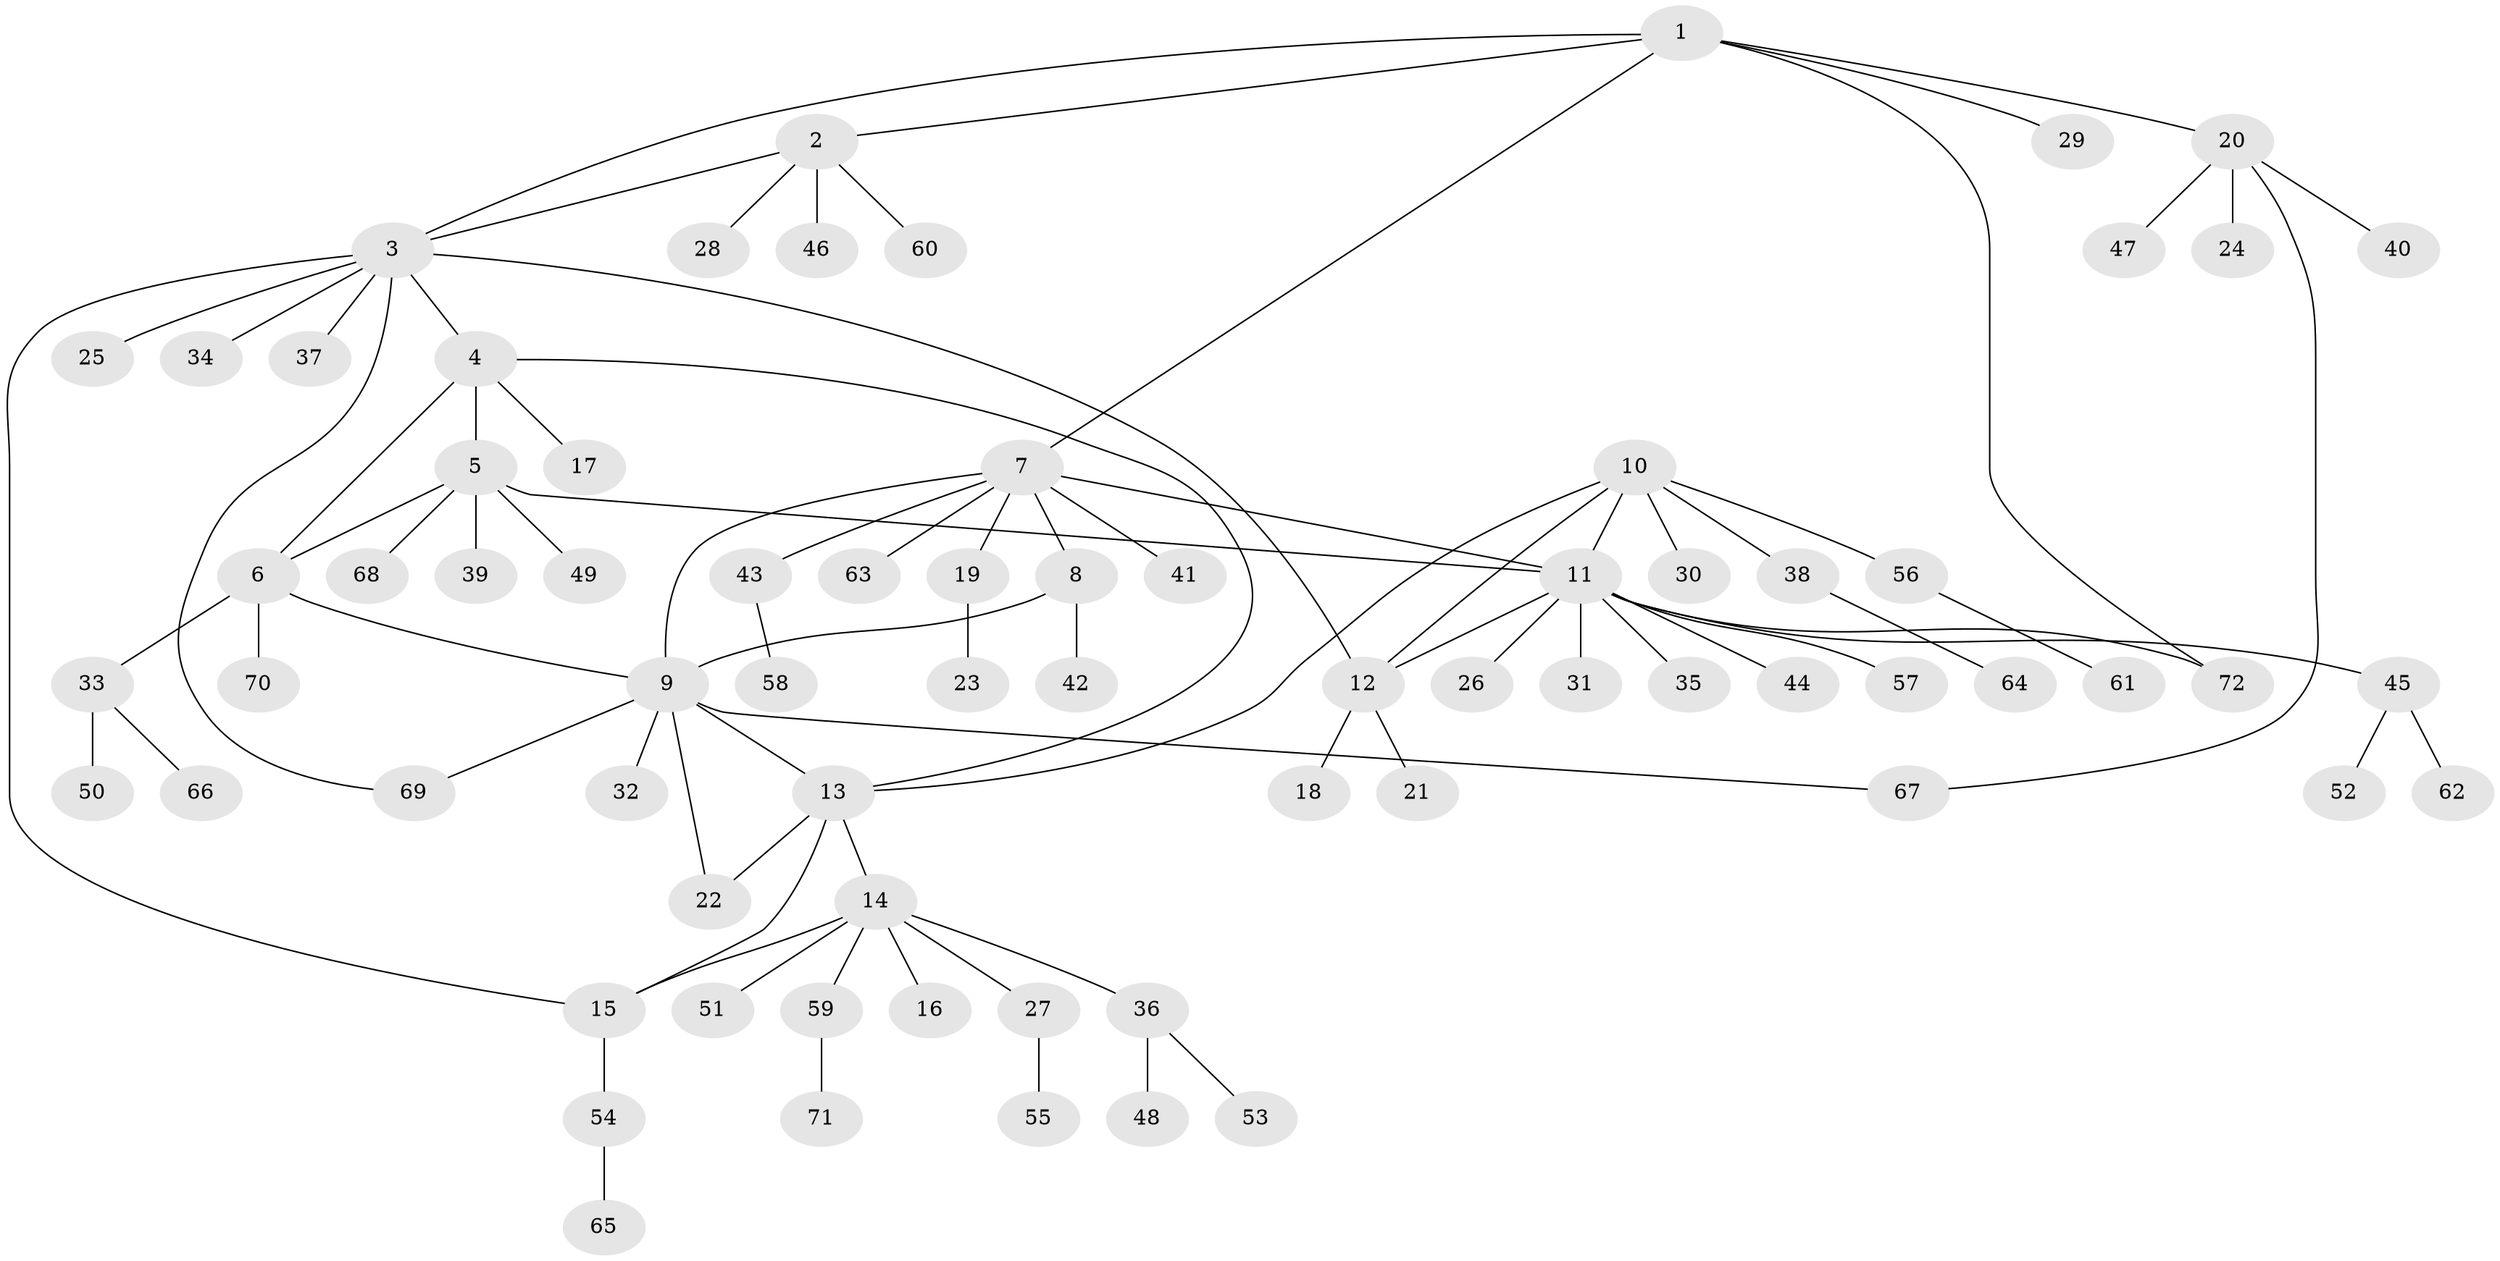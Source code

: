 // coarse degree distribution, {5: 0.08333333333333333, 1: 0.8055555555555556, 4: 0.027777777777777776, 11: 0.027777777777777776, 7: 0.027777777777777776, 8: 0.027777777777777776}
// Generated by graph-tools (version 1.1) at 2025/57/03/04/25 21:57:44]
// undirected, 72 vertices, 86 edges
graph export_dot {
graph [start="1"]
  node [color=gray90,style=filled];
  1;
  2;
  3;
  4;
  5;
  6;
  7;
  8;
  9;
  10;
  11;
  12;
  13;
  14;
  15;
  16;
  17;
  18;
  19;
  20;
  21;
  22;
  23;
  24;
  25;
  26;
  27;
  28;
  29;
  30;
  31;
  32;
  33;
  34;
  35;
  36;
  37;
  38;
  39;
  40;
  41;
  42;
  43;
  44;
  45;
  46;
  47;
  48;
  49;
  50;
  51;
  52;
  53;
  54;
  55;
  56;
  57;
  58;
  59;
  60;
  61;
  62;
  63;
  64;
  65;
  66;
  67;
  68;
  69;
  70;
  71;
  72;
  1 -- 2;
  1 -- 3;
  1 -- 7;
  1 -- 20;
  1 -- 29;
  1 -- 72;
  2 -- 3;
  2 -- 28;
  2 -- 46;
  2 -- 60;
  3 -- 4;
  3 -- 12;
  3 -- 15;
  3 -- 25;
  3 -- 34;
  3 -- 37;
  3 -- 69;
  4 -- 5;
  4 -- 6;
  4 -- 13;
  4 -- 17;
  5 -- 6;
  5 -- 11;
  5 -- 39;
  5 -- 49;
  5 -- 68;
  6 -- 9;
  6 -- 33;
  6 -- 70;
  7 -- 8;
  7 -- 9;
  7 -- 11;
  7 -- 19;
  7 -- 41;
  7 -- 43;
  7 -- 63;
  8 -- 9;
  8 -- 42;
  9 -- 13;
  9 -- 22;
  9 -- 32;
  9 -- 67;
  9 -- 69;
  10 -- 11;
  10 -- 12;
  10 -- 13;
  10 -- 30;
  10 -- 38;
  10 -- 56;
  11 -- 12;
  11 -- 26;
  11 -- 31;
  11 -- 35;
  11 -- 44;
  11 -- 45;
  11 -- 57;
  11 -- 72;
  12 -- 18;
  12 -- 21;
  13 -- 14;
  13 -- 15;
  13 -- 22;
  14 -- 15;
  14 -- 16;
  14 -- 27;
  14 -- 36;
  14 -- 51;
  14 -- 59;
  15 -- 54;
  19 -- 23;
  20 -- 24;
  20 -- 40;
  20 -- 47;
  20 -- 67;
  27 -- 55;
  33 -- 50;
  33 -- 66;
  36 -- 48;
  36 -- 53;
  38 -- 64;
  43 -- 58;
  45 -- 52;
  45 -- 62;
  54 -- 65;
  56 -- 61;
  59 -- 71;
}
